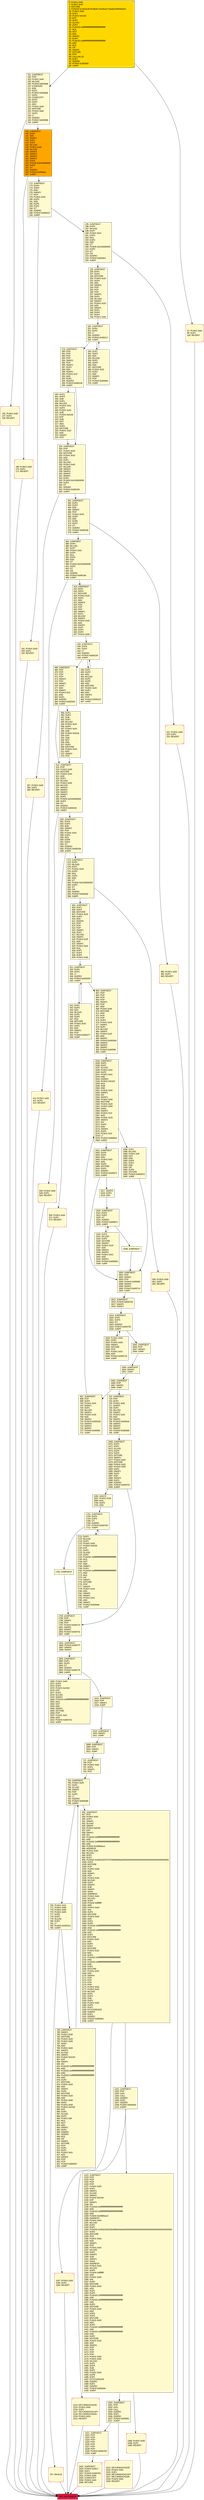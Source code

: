 digraph G {
bgcolor=transparent rankdir=UD;
node [shape=box style=filled color=black fillcolor=white fontname=arial fontcolor=black];
546 [label="546: PUSH1 0x00\l548: DUP1\l549: REVERT\l" fillcolor=lemonchiffon shape=Msquare color=crimson ];
550 [label="550: JUMPDEST\l551: DUP4\l552: DUP3\l553: ADD\l554: SWAP2\l555: POP\l556: PUSH1 0x20\l558: DUP3\l559: ADD\l560: DUP6\l561: DUP2\l562: GT\l563: ISZERO\l564: PUSH3 0x00023d\l568: JUMPI\l" fillcolor=lemonchiffon ];
168 [label="168: PUSH1 0x00\l170: DUP1\l171: REVERT\l" fillcolor=lemonchiffon shape=Msquare color=crimson ];
631 [label="631: JUMPDEST\l632: DUP4\l633: DUP2\l634: LT\l635: ISZERO\l636: PUSH3 0x000294\l640: JUMPI\l" fillcolor=lemonchiffon ];
1197 [label="1197: PUSH1 0x00\l1199: DUP1\l1200: REVERT\l" fillcolor=lemonchiffon shape=Msquare color=crimson ];
1849 [label="1849: JUMPDEST\l1850: SWAP1\l1851: JUMP\l" fillcolor=lemonchiffon ];
225 [label="225: JUMPDEST\l226: DUP1\l227: DUP4\l228: MSTORE\l229: PUSH1 0x20\l231: DUP4\l232: ADD\l233: SWAP3\l234: POP\l235: POP\l236: POP\l237: SWAP1\l238: DUP1\l239: MLOAD\l240: SWAP1\l241: PUSH1 0x20\l243: ADD\l244: SWAP1\l245: DUP1\l246: DUP4\l247: DUP4\l248: PUSH1 0x00\l" fillcolor=lemonchiffon ];
1630 [label="1630: DUP3\l1631: MLOAD\l1632: DUP3\l1633: SSTORE\l1634: SWAP2\l1635: PUSH1 0x20\l1637: ADD\l1638: SWAP2\l1639: SWAP1\l1640: PUSH1 0x01\l1642: ADD\l1643: SWAP1\l1644: PUSH3 0x000654\l1648: JUMP\l" fillcolor=lemonchiffon ];
1937 [label="1937: EXIT BLOCK\l" fillcolor=crimson ];
1922 [label="1922: JUMPDEST\l1923: PUSH2 0x3617\l1926: DUP1\l1927: PUSH3 0x000792\l1931: PUSH1 0x00\l1933: CODECOPY\l1934: PUSH1 0x00\l1936: RETURN\l" fillcolor=lemonchiffon shape=Msquare color=crimson ];
569 [label="569: PUSH1 0x00\l571: DUP1\l572: REVERT\l" fillcolor=lemonchiffon shape=Msquare color=crimson ];
191 [label="191: PUSH1 0x00\l193: DUP1\l194: REVERT\l" fillcolor=lemonchiffon shape=Msquare color=crimson ];
1869 [label="1869: PUSH1 0x00\l1871: DUP2\l1872: DUP2\l1873: PUSH2 0x0100\l1876: EXP\l1877: DUP2\l1878: SLOAD\l1879: SWAP1\l1880: PUSH20 0xffffffffffffffffffffffffffffffffffffffff\l1901: MUL\l1902: NOT\l1903: AND\l1904: SWAP1\l1905: SSTORE\l1906: POP\l1907: PUSH1 0x01\l1909: ADD\l1910: PUSH3 0x000743\l1914: JUMP\l" fillcolor=lemonchiffon ];
769 [label="769: PUSH1 0x01\l771: PUSH1 0x06\l773: PUSH1 0x00\l775: PUSH1 0x05\l777: DUP5\l778: DUP2\l779: SLOAD\l780: DUP2\l781: LT\l782: PUSH3 0x000314\l786: JUMPI\l" fillcolor=lemonchiffon ];
1852 [label="1852: JUMPDEST\l1853: PUSH3 0x00077f\l1857: SWAP2\l1858: SWAP1\l" fillcolor=lemonchiffon ];
1669 [label="1669: JUMPDEST\l1670: DUP3\l1671: DUP1\l1672: SLOAD\l1673: DUP3\l1674: DUP3\l1675: SSTORE\l1676: SWAP1\l1677: PUSH1 0x00\l1679: MSTORE\l1680: PUSH1 0x20\l1682: PUSH1 0x00\l1684: SHA3\l1685: SWAP1\l1686: DUP2\l1687: ADD\l1688: SWAP3\l1689: DUP3\l1690: ISZERO\l1691: PUSH3 0x000701\l1695: JUMPI\l" fillcolor=lemonchiffon ];
135 [label="135: PUSH1 0x00\l137: DUP1\l138: REVERT\l" fillcolor=lemonchiffon shape=Msquare color=crimson ];
1213 [label="1213: RETURNDATASIZE\l1214: PUSH1 0x00\l1216: DUP1\l1217: RETURNDATACOPY\l1218: RETURNDATASIZE\l1219: PUSH1 0x00\l1221: REVERT\l" fillcolor=lemonchiffon shape=Msquare color=crimson ];
300 [label="300: DUP1\l301: DUP3\l302: SUB\l303: DUP1\l304: MLOAD\l305: PUSH1 0x01\l307: DUP4\l308: PUSH1 0x20\l310: SUB\l311: PUSH2 0x0100\l314: EXP\l315: SUB\l316: NOT\l317: AND\l318: DUP2\l319: MSTORE\l320: PUSH1 0x20\l322: ADD\l323: SWAP2\l324: POP\l" fillcolor=lemonchiffon ];
325 [label="325: JUMPDEST\l326: POP\l327: PUSH1 0x40\l329: MSTORE\l330: PUSH1 0x20\l332: ADD\l333: DUP1\l334: MLOAD\l335: PUSH1 0x40\l337: MLOAD\l338: SWAP4\l339: SWAP3\l340: SWAP2\l341: SWAP1\l342: DUP5\l343: PUSH5 0x0100000000\l349: DUP3\l350: GT\l351: ISZERO\l352: PUSH3 0x000169\l356: JUMPI\l" fillcolor=lemonchiffon ];
1521 [label="1521: JUMPDEST\l1522: POP\l1523: POP\l1524: POP\l1525: POP\l1526: POP\l1527: POP\l1528: POP\l1529: PUSH3 0x000782\l1533: JUMP\l" fillcolor=lemonchiffon ];
195 [label="195: JUMPDEST\l196: DUP3\l197: MLOAD\l198: DUP7\l199: PUSH1 0x01\l201: DUP3\l202: MUL\l203: DUP4\l204: ADD\l205: GT\l206: PUSH5 0x0100000000\l212: DUP3\l213: GT\l214: OR\l215: ISZERO\l216: PUSH3 0x0000e1\l220: JUMPI\l" fillcolor=lemonchiffon ];
101 [label="101: JUMPDEST\l102: POP\l103: PUSH1 0x40\l105: MLOAD\l106: PUSH3 0x003da9\l110: CODESIZE\l111: SUB\l112: DUP1\l113: PUSH3 0x003da9\l117: DUP4\l118: CODECOPY\l119: DUP2\l120: DUP2\l121: ADD\l122: PUSH1 0x40\l124: MSTORE\l125: PUSH1 0x60\l127: DUP2\l128: LT\l129: ISZERO\l130: PUSH3 0x00008b\l134: JUMPI\l" fillcolor=lemonchiffon ];
1915 [label="1915: JUMPDEST\l1916: POP\l1917: SWAP1\l1918: JUMP\l" fillcolor=lemonchiffon ];
787 [label="787: INVALID\l" fillcolor=lemonchiffon shape=Msquare color=crimson ];
1702 [label="1702: JUMPDEST\l1703: DUP3\l1704: DUP2\l1705: GT\l1706: ISZERO\l1707: PUSH3 0x000700\l1711: JUMPI\l" fillcolor=lemonchiffon ];
697 [label="697: JUMPDEST\l698: POP\l699: DUP2\l700: PUSH1 0x04\l702: SWAP1\l703: DUP1\l704: MLOAD\l705: SWAP1\l706: PUSH1 0x20\l708: ADD\l709: SWAP1\l710: PUSH3 0x0002d2\l714: SWAP3\l715: SWAP2\l716: SWAP1\l717: PUSH3 0x0005fe\l721: JUMP\l" fillcolor=lemonchiffon ];
0 [label="0: PUSH1 0x80\l2: PUSH1 0x40\l4: MSTORE\l5: PUSH20 0x1820a4b7618bde71dce8cdc73aab6c95905fad24\l26: PUSH1 0x00\l28: DUP1\l29: PUSH2 0x0100\l32: EXP\l33: DUP2\l34: SLOAD\l35: DUP2\l36: PUSH20 0xffffffffffffffffffffffffffffffffffffffff\l57: MUL\l58: NOT\l59: AND\l60: SWAP1\l61: DUP4\l62: PUSH20 0xffffffffffffffffffffffffffffffffffffffff\l83: AND\l84: MUL\l85: OR\l86: SWAP1\l87: SSTORE\l88: POP\l89: CALLVALUE\l90: DUP1\l91: ISZERO\l92: PUSH3 0x000065\l96: JUMPI\l" fillcolor=lemonchiffon shape=Msquare fillcolor=gold ];
1812 [label="1812: JUMPDEST\l1813: PUSH3 0x000739\l1817: SWAP2\l1818: SWAP1\l" fillcolor=lemonchiffon ];
279 [label="279: JUMPDEST\l280: POP\l281: POP\l282: POP\l283: POP\l284: SWAP1\l285: POP\l286: SWAP1\l287: DUP2\l288: ADD\l289: SWAP1\l290: PUSH1 0x1f\l292: AND\l293: DUP1\l294: ISZERO\l295: PUSH3 0x000145\l299: JUMPI\l" fillcolor=lemonchiffon ];
1534 [label="1534: JUMPDEST\l1535: DUP3\l1536: DUP1\l1537: SLOAD\l1538: PUSH1 0x01\l1540: DUP2\l1541: PUSH1 0x01\l1543: AND\l1544: ISZERO\l1545: PUSH2 0x0100\l1548: MUL\l1549: SUB\l1550: AND\l1551: PUSH1 0x02\l1553: SWAP1\l1554: DIV\l1555: SWAP1\l1556: PUSH1 0x00\l1558: MSTORE\l1559: PUSH1 0x20\l1561: PUSH1 0x00\l1563: SHA3\l1564: SWAP1\l1565: PUSH1 0x1f\l1567: ADD\l1568: PUSH1 0x20\l1570: SWAP1\l1571: DIV\l1572: DUP2\l1573: ADD\l1574: SWAP3\l1575: DUP3\l1576: PUSH1 0x1f\l1578: LT\l1579: PUSH3 0x000641\l1583: JUMPI\l" fillcolor=lemonchiffon ];
410 [label="410: PUSH1 0x00\l412: DUP1\l413: REVERT\l" fillcolor=lemonchiffon shape=Msquare color=crimson ];
1650 [label="1650: JUMPDEST\l1651: POP\l1652: SWAP1\l1653: POP\l1654: PUSH3 0x000681\l1658: SWAP2\l1659: SWAP1\l1660: PUSH3 0x000714\l1664: JUMP\l" fillcolor=lemonchiffon ];
468 [label="468: JUMPDEST\l469: POP\l470: POP\l471: POP\l472: POP\l473: SWAP1\l474: POP\l475: SWAP1\l476: DUP2\l477: ADD\l478: SWAP1\l479: PUSH1 0x1f\l481: AND\l482: DUP1\l483: ISZERO\l484: PUSH3 0x000202\l488: JUMPI\l" fillcolor=lemonchiffon ];
1649 [label="1649: JUMPDEST\l" fillcolor=lemonchiffon ];
1696 [label="1696: SWAP2\l1697: PUSH1 0x20\l1699: MUL\l1700: DUP3\l1701: ADD\l" fillcolor=lemonchiffon ];
97 [label="97: PUSH1 0x00\l99: DUP1\l100: REVERT\l" fillcolor=lemonchiffon shape=Msquare color=crimson ];
250 [label="250: JUMPDEST\l251: DUP4\l252: DUP2\l253: LT\l254: ISZERO\l255: PUSH3 0x000117\l259: JUMPI\l" fillcolor=lemonchiffon ];
573 [label="573: JUMPDEST\l574: DUP3\l575: MLOAD\l576: DUP7\l577: PUSH1 0x20\l579: DUP3\l580: MUL\l581: DUP4\l582: ADD\l583: GT\l584: PUSH5 0x0100000000\l590: DUP3\l591: GT\l592: OR\l593: ISZERO\l594: PUSH3 0x00025b\l598: JUMPI\l" fillcolor=lemonchiffon ];
1808 [label="1808: JUMPDEST\l1809: POP\l1810: SWAP1\l1811: JUMP\l" fillcolor=lemonchiffon ];
1620 [label="1620: JUMPDEST\l1621: DUP3\l1622: DUP2\l1623: GT\l1624: ISZERO\l1625: PUSH3 0x000671\l1629: JUMPI\l" fillcolor=lemonchiffon ];
357 [label="357: PUSH1 0x00\l359: DUP1\l360: REVERT\l" fillcolor=lemonchiffon shape=Msquare color=crimson ];
384 [label="384: JUMPDEST\l385: DUP3\l386: MLOAD\l387: DUP7\l388: PUSH1 0x01\l390: DUP3\l391: MUL\l392: DUP4\l393: ADD\l394: GT\l395: PUSH5 0x0100000000\l401: DUP3\l402: GT\l403: OR\l404: ISZERO\l405: PUSH3 0x00019e\l409: JUMPI\l" fillcolor=lemonchiffon ];
603 [label="603: JUMPDEST\l604: DUP1\l605: DUP4\l606: MSTORE\l607: PUSH1 0x20\l609: DUP4\l610: ADD\l611: SWAP3\l612: POP\l613: POP\l614: POP\l615: SWAP1\l616: DUP1\l617: MLOAD\l618: SWAP1\l619: PUSH1 0x20\l621: ADD\l622: SWAP1\l623: PUSH1 0x20\l625: MUL\l626: DUP1\l627: DUP4\l628: DUP4\l629: PUSH1 0x00\l" fillcolor=lemonchiffon ];
260 [label="260: DUP1\l261: DUP3\l262: ADD\l263: MLOAD\l264: DUP2\l265: DUP5\l266: ADD\l267: MSTORE\l268: PUSH1 0x20\l270: DUP2\l271: ADD\l272: SWAP1\l273: POP\l274: PUSH3 0x0000fa\l278: JUMP\l" fillcolor=lemonchiffon ];
1919 [label="1919: JUMPDEST\l1920: SWAP1\l1921: JUMP\l" fillcolor=lemonchiffon ];
1793 [label="1793: JUMPDEST\l1794: POP\l1795: SWAP1\l1796: POP\l1797: PUSH3 0x000710\l1801: SWAP2\l1802: SWAP1\l1803: PUSH3 0x00073c\l1807: JUMP\l" fillcolor=lemonchiffon ];
1792 [label="1792: JUMPDEST\l" fillcolor=lemonchiffon ];
439 [label="439: JUMPDEST\l440: DUP4\l441: DUP2\l442: LT\l443: ISZERO\l444: PUSH3 0x0001d4\l448: JUMPI\l" fillcolor=lemonchiffon ];
1601 [label="1601: JUMPDEST\l1602: DUP3\l1603: DUP1\l1604: ADD\l1605: PUSH1 0x01\l1607: ADD\l1608: DUP6\l1609: SSTORE\l1610: DUP3\l1611: ISZERO\l1612: PUSH3 0x000672\l1616: JUMPI\l" fillcolor=lemonchiffon ];
1665 [label="1665: JUMPDEST\l1666: POP\l1667: SWAP1\l1668: JUMP\l" fillcolor=lemonchiffon ];
641 [label="641: DUP1\l642: DUP3\l643: ADD\l644: MLOAD\l645: DUP2\l646: DUP5\l647: ADD\l648: MSTORE\l649: PUSH1 0x20\l651: DUP2\l652: ADD\l653: SWAP1\l654: POP\l655: PUSH3 0x000277\l659: JUMP\l" fillcolor=lemonchiffon ];
1617 [label="1617: SWAP2\l1618: DUP3\l1619: ADD\l" fillcolor=lemonchiffon ];
514 [label="514: JUMPDEST\l515: POP\l516: PUSH1 0x40\l518: MSTORE\l519: PUSH1 0x20\l521: ADD\l522: DUP1\l523: MLOAD\l524: PUSH1 0x40\l526: MLOAD\l527: SWAP4\l528: SWAP3\l529: SWAP2\l530: SWAP1\l531: DUP5\l532: PUSH5 0x0100000000\l538: DUP3\l539: GT\l540: ISZERO\l541: PUSH3 0x000226\l545: JUMPI\l" fillcolor=lemonchiffon ];
1500 [label="1500: JUMPDEST\l1501: POP\l1502: GAS\l1503: CALL\l1504: ISZERO\l1505: DUP1\l1506: ISZERO\l1507: PUSH3 0x0005f1\l1511: JUMPI\l" fillcolor=lemonchiffon ];
1859 [label="1859: JUMPDEST\l1860: DUP1\l1861: DUP3\l1862: GT\l1863: ISZERO\l1864: PUSH3 0x00077b\l1868: JUMPI\l" fillcolor=lemonchiffon ];
1222 [label="1222: JUMPDEST\l1223: POP\l1224: POP\l1225: POP\l1226: POP\l1227: PUSH1 0x00\l1229: DUP1\l1230: SWAP1\l1231: SLOAD\l1232: SWAP1\l1233: PUSH2 0x0100\l1236: EXP\l1237: SWAP1\l1238: DIV\l1239: PUSH20 0xffffffffffffffffffffffffffffffffffffffff\l1260: AND\l1261: PUSH20 0xffffffffffffffffffffffffffffffffffffffff\l1282: AND\l1283: PUSH4 0x29965a1d\l1288: ADDRESS\l1289: PUSH1 0x40\l1291: MLOAD\l1292: DUP1\l1293: DUP1\l1294: PUSH32 0x4552433230546f6b656e00000000000000000000000000000000000000000000\l1327: DUP2\l1328: MSTORE\l1329: POP\l1330: PUSH1 0x0a\l1332: ADD\l1333: SWAP1\l1334: POP\l1335: PUSH1 0x40\l1337: MLOAD\l1338: DUP1\l1339: SWAP2\l1340: SUB\l1341: SWAP1\l1342: SHA3\l1343: ADDRESS\l1344: PUSH1 0x40\l1346: MLOAD\l1347: DUP5\l1348: PUSH4 0xffffffff\l1353: AND\l1354: PUSH1 0xe0\l1356: SHL\l1357: DUP2\l1358: MSTORE\l1359: PUSH1 0x04\l1361: ADD\l1362: DUP1\l1363: DUP5\l1364: PUSH20 0xffffffffffffffffffffffffffffffffffffffff\l1385: AND\l1386: PUSH20 0xffffffffffffffffffffffffffffffffffffffff\l1407: AND\l1408: DUP2\l1409: MSTORE\l1410: PUSH1 0x20\l1412: ADD\l1413: DUP4\l1414: DUP2\l1415: MSTORE\l1416: PUSH1 0x20\l1418: ADD\l1419: DUP3\l1420: PUSH20 0xffffffffffffffffffffffffffffffffffffffff\l1441: AND\l1442: PUSH20 0xffffffffffffffffffffffffffffffffffffffff\l1463: AND\l1464: DUP2\l1465: MSTORE\l1466: PUSH1 0x20\l1468: ADD\l1469: SWAP4\l1470: POP\l1471: POP\l1472: POP\l1473: POP\l1474: PUSH1 0x00\l1476: PUSH1 0x40\l1478: MLOAD\l1479: DUP1\l1480: DUP4\l1481: SUB\l1482: DUP2\l1483: PUSH1 0x00\l1485: DUP8\l1486: DUP1\l1487: EXTCODESIZE\l1488: ISZERO\l1489: DUP1\l1490: ISZERO\l1491: PUSH3 0x0005dc\l1495: JUMPI\l" fillcolor=lemonchiffon ];
1712 [label="1712: DUP3\l1713: MLOAD\l1714: DUP3\l1715: PUSH1 0x00\l1717: PUSH2 0x0100\l1720: EXP\l1721: DUP2\l1722: SLOAD\l1723: DUP2\l1724: PUSH20 0xffffffffffffffffffffffffffffffffffffffff\l1745: MUL\l1746: NOT\l1747: AND\l1748: SWAP1\l1749: DUP4\l1750: PUSH20 0xffffffffffffffffffffffffffffffffffffffff\l1771: AND\l1772: MUL\l1773: OR\l1774: SWAP1\l1775: SSTORE\l1776: POP\l1777: SWAP2\l1778: PUSH1 0x20\l1780: ADD\l1781: SWAP2\l1782: SWAP1\l1783: PUSH1 0x01\l1785: ADD\l1786: SWAP1\l1787: PUSH3 0x0006a6\l1791: JUMP\l" fillcolor=lemonchiffon ];
139 [label="139: JUMPDEST\l140: DUP2\l141: ADD\l142: SWAP1\l143: DUP1\l144: DUP1\l145: MLOAD\l146: PUSH1 0x40\l148: MLOAD\l149: SWAP4\l150: SWAP3\l151: SWAP2\l152: SWAP1\l153: DUP5\l154: PUSH5 0x0100000000\l160: DUP3\l161: GT\l162: ISZERO\l163: PUSH3 0x0000ac\l167: JUMPI\l" fillcolor=orange ];
380 [label="380: PUSH1 0x00\l382: DUP1\l383: REVERT\l" fillcolor=lemonchiffon shape=Msquare color=crimson ];
489 [label="489: DUP1\l490: DUP3\l491: SUB\l492: DUP1\l493: MLOAD\l494: PUSH1 0x01\l496: DUP4\l497: PUSH1 0x20\l499: SUB\l500: PUSH2 0x0100\l503: EXP\l504: SUB\l505: NOT\l506: AND\l507: DUP2\l508: MSTORE\l509: PUSH1 0x20\l511: ADD\l512: SWAP2\l513: POP\l" fillcolor=lemonchiffon ];
449 [label="449: DUP1\l450: DUP3\l451: ADD\l452: MLOAD\l453: DUP2\l454: DUP5\l455: ADD\l456: MSTORE\l457: PUSH1 0x20\l459: DUP2\l460: ADD\l461: SWAP1\l462: POP\l463: PUSH3 0x0001b7\l467: JUMP\l" fillcolor=lemonchiffon ];
1845 [label="1845: JUMPDEST\l1846: POP\l1847: SWAP1\l1848: JUMP\l" fillcolor=lemonchiffon ];
747 [label="747: JUMPDEST\l748: POP\l749: PUSH1 0x00\l751: DUP1\l752: SWAP1\l753: POP\l" fillcolor=lemonchiffon ];
754 [label="754: JUMPDEST\l755: PUSH1 0x05\l757: DUP1\l758: SLOAD\l759: SWAP1\l760: POP\l761: DUP2\l762: LT\l763: ISZERO\l764: PUSH3 0x00039e\l768: JUMPI\l" fillcolor=lemonchiffon ];
1584 [label="1584: DUP1\l1585: MLOAD\l1586: PUSH1 0xff\l1588: NOT\l1589: AND\l1590: DUP4\l1591: DUP1\l1592: ADD\l1593: OR\l1594: DUP6\l1595: SSTORE\l1596: PUSH3 0x000672\l1600: JUMP\l" fillcolor=lemonchiffon ];
660 [label="660: JUMPDEST\l661: POP\l662: POP\l663: POP\l664: POP\l665: SWAP1\l666: POP\l667: ADD\l668: PUSH1 0x40\l670: MSTORE\l671: POP\l672: POP\l673: POP\l674: DUP3\l675: PUSH1 0x03\l677: SWAP1\l678: DUP1\l679: MLOAD\l680: SWAP1\l681: PUSH1 0x20\l683: ADD\l684: SWAP1\l685: PUSH3 0x0002b9\l689: SWAP3\l690: SWAP2\l691: SWAP1\l692: PUSH3 0x0005fe\l696: JUMP\l" fillcolor=lemonchiffon ];
172 [label="172: JUMPDEST\l173: DUP4\l174: DUP3\l175: ADD\l176: SWAP2\l177: POP\l178: PUSH1 0x20\l180: DUP3\l181: ADD\l182: DUP6\l183: DUP2\l184: GT\l185: ISZERO\l186: PUSH3 0x0000c3\l190: JUMPI\l" fillcolor=lemonchiffon ];
414 [label="414: JUMPDEST\l415: DUP1\l416: DUP4\l417: MSTORE\l418: PUSH1 0x20\l420: DUP4\l421: ADD\l422: SWAP3\l423: POP\l424: POP\l425: POP\l426: SWAP1\l427: DUP1\l428: MLOAD\l429: SWAP1\l430: PUSH1 0x20\l432: ADD\l433: SWAP1\l434: DUP1\l435: DUP4\l436: DUP4\l437: PUSH1 0x00\l" fillcolor=lemonchiffon ];
1512 [label="1512: RETURNDATASIZE\l1513: PUSH1 0x00\l1515: DUP1\l1516: RETURNDATACOPY\l1517: RETURNDATASIZE\l1518: PUSH1 0x00\l1520: REVERT\l" fillcolor=lemonchiffon shape=Msquare color=crimson ];
722 [label="722: JUMPDEST\l723: POP\l724: DUP1\l725: PUSH1 0x05\l727: SWAP1\l728: DUP1\l729: MLOAD\l730: SWAP1\l731: PUSH1 0x20\l733: ADD\l734: SWAP1\l735: PUSH3 0x0002eb\l739: SWAP3\l740: SWAP2\l741: SWAP1\l742: PUSH3 0x000685\l746: JUMP\l" fillcolor=lemonchiffon ];
1829 [label="1829: PUSH1 0x00\l1831: DUP2\l1832: PUSH1 0x00\l1834: SWAP1\l1835: SSTORE\l1836: POP\l1837: PUSH1 0x01\l1839: ADD\l1840: PUSH3 0x00071b\l1844: JUMP\l" fillcolor=lemonchiffon ];
926 [label="926: JUMPDEST\l927: POP\l928: PUSH1 0x00\l930: DUP1\l931: SWAP1\l932: SLOAD\l933: SWAP1\l934: PUSH2 0x0100\l937: EXP\l938: SWAP1\l939: DIV\l940: PUSH20 0xffffffffffffffffffffffffffffffffffffffff\l961: AND\l962: PUSH20 0xffffffffffffffffffffffffffffffffffffffff\l983: AND\l984: PUSH4 0x29965a1d\l989: ADDRESS\l990: PUSH1 0x40\l992: MLOAD\l993: DUP1\l994: DUP1\l995: PUSH32 0x455243373737546f6b656e000000000000000000000000000000000000000000\l1028: DUP2\l1029: MSTORE\l1030: POP\l1031: PUSH1 0x0b\l1033: ADD\l1034: SWAP1\l1035: POP\l1036: PUSH1 0x40\l1038: MLOAD\l1039: DUP1\l1040: SWAP2\l1041: SUB\l1042: SWAP1\l1043: SHA3\l1044: ADDRESS\l1045: PUSH1 0x40\l1047: MLOAD\l1048: DUP5\l1049: PUSH4 0xffffffff\l1054: AND\l1055: PUSH1 0xe0\l1057: SHL\l1058: DUP2\l1059: MSTORE\l1060: PUSH1 0x04\l1062: ADD\l1063: DUP1\l1064: DUP5\l1065: PUSH20 0xffffffffffffffffffffffffffffffffffffffff\l1086: AND\l1087: PUSH20 0xffffffffffffffffffffffffffffffffffffffff\l1108: AND\l1109: DUP2\l1110: MSTORE\l1111: PUSH1 0x20\l1113: ADD\l1114: DUP4\l1115: DUP2\l1116: MSTORE\l1117: PUSH1 0x20\l1119: ADD\l1120: DUP3\l1121: PUSH20 0xffffffffffffffffffffffffffffffffffffffff\l1142: AND\l1143: PUSH20 0xffffffffffffffffffffffffffffffffffffffff\l1164: AND\l1165: DUP2\l1166: MSTORE\l1167: PUSH1 0x20\l1169: ADD\l1170: SWAP4\l1171: POP\l1172: POP\l1173: POP\l1174: POP\l1175: PUSH1 0x00\l1177: PUSH1 0x40\l1179: MLOAD\l1180: DUP1\l1181: DUP4\l1182: SUB\l1183: DUP2\l1184: PUSH1 0x00\l1186: DUP8\l1187: DUP1\l1188: EXTCODESIZE\l1189: ISZERO\l1190: DUP1\l1191: ISZERO\l1192: PUSH3 0x0004b1\l1196: JUMPI\l" fillcolor=lemonchiffon ];
599 [label="599: PUSH1 0x00\l601: DUP1\l602: REVERT\l" fillcolor=lemonchiffon shape=Msquare color=crimson ];
788 [label="788: JUMPDEST\l789: SWAP1\l790: PUSH1 0x00\l792: MSTORE\l793: PUSH1 0x20\l795: PUSH1 0x00\l797: SHA3\l798: ADD\l799: PUSH1 0x00\l801: SWAP1\l802: SLOAD\l803: SWAP1\l804: PUSH2 0x0100\l807: EXP\l808: SWAP1\l809: DIV\l810: PUSH20 0xffffffffffffffffffffffffffffffffffffffff\l831: AND\l832: PUSH20 0xffffffffffffffffffffffffffffffffffffffff\l853: AND\l854: PUSH20 0xffffffffffffffffffffffffffffffffffffffff\l875: AND\l876: DUP2\l877: MSTORE\l878: PUSH1 0x20\l880: ADD\l881: SWAP1\l882: DUP2\l883: MSTORE\l884: PUSH1 0x20\l886: ADD\l887: PUSH1 0x00\l889: SHA3\l890: PUSH1 0x00\l892: PUSH2 0x0100\l895: EXP\l896: DUP2\l897: SLOAD\l898: DUP2\l899: PUSH1 0xff\l901: MUL\l902: NOT\l903: AND\l904: SWAP1\l905: DUP4\l906: ISZERO\l907: ISZERO\l908: MUL\l909: OR\l910: SWAP1\l911: SSTORE\l912: POP\l913: DUP1\l914: DUP1\l915: PUSH1 0x01\l917: ADD\l918: SWAP2\l919: POP\l920: POP\l921: PUSH3 0x0002f2\l925: JUMP\l" fillcolor=lemonchiffon ];
1819 [label="1819: JUMPDEST\l1820: DUP1\l1821: DUP3\l1822: GT\l1823: ISZERO\l1824: PUSH3 0x000735\l1828: JUMPI\l" fillcolor=lemonchiffon ];
361 [label="361: JUMPDEST\l362: DUP4\l363: DUP3\l364: ADD\l365: SWAP2\l366: POP\l367: PUSH1 0x20\l369: DUP3\l370: ADD\l371: DUP6\l372: DUP2\l373: GT\l374: ISZERO\l375: PUSH3 0x000180\l379: JUMPI\l" fillcolor=lemonchiffon ];
1496 [label="1496: PUSH1 0x00\l1498: DUP1\l1499: REVERT\l" fillcolor=lemonchiffon shape=Msquare color=crimson ];
221 [label="221: PUSH1 0x00\l223: DUP1\l224: REVERT\l" fillcolor=lemonchiffon shape=Msquare color=crimson ];
1201 [label="1201: JUMPDEST\l1202: POP\l1203: GAS\l1204: CALL\l1205: ISZERO\l1206: DUP1\l1207: ISZERO\l1208: PUSH3 0x0004c6\l1212: JUMPI\l" fillcolor=lemonchiffon ];
300 -> 325;
573 -> 603;
1222 -> 1500;
1649 -> 1650;
569 -> 1937;
250 -> 260;
260 -> 250;
1919 -> 1808;
101 -> 135;
1650 -> 1812;
279 -> 300;
279 -> 325;
546 -> 1937;
550 -> 569;
0 -> 101;
361 -> 380;
1808 -> 747;
1500 -> 1512;
1521 -> 1922;
769 -> 787;
384 -> 414;
1213 -> 1937;
414 -> 439;
361 -> 384;
787 -> 1937;
1859 -> 1869;
1869 -> 1859;
380 -> 1937;
97 -> 1937;
660 -> 1534;
722 -> 1669;
139 -> 168;
195 -> 221;
357 -> 1937;
631 -> 641;
641 -> 631;
1665 -> 697;
1915 -> 1919;
1512 -> 1937;
1702 -> 1792;
468 -> 514;
599 -> 1937;
631 -> 660;
769 -> 788;
1845 -> 1849;
1702 -> 1712;
1712 -> 1702;
250 -> 279;
101 -> 139;
1792 -> 1793;
1922 -> 1937;
697 -> 1534;
926 -> 1201;
1819 -> 1829;
1829 -> 1819;
747 -> 754;
191 -> 1937;
1617 -> 1620;
1696 -> 1702;
168 -> 1937;
1669 -> 1696;
754 -> 926;
1197 -> 1937;
1601 -> 1617;
1819 -> 1845;
788 -> 754;
1201 -> 1222;
195 -> 225;
1222 -> 1496;
1665 -> 722;
410 -> 1937;
439 -> 449;
449 -> 439;
139 -> 172;
573 -> 599;
135 -> 1937;
489 -> 514;
172 -> 195;
550 -> 573;
603 -> 631;
1812 -> 1819;
225 -> 250;
1620 -> 1630;
1630 -> 1620;
1534 -> 1584;
1584 -> 1650;
1201 -> 1213;
514 -> 546;
514 -> 550;
1849 -> 1665;
325 -> 361;
468 -> 489;
325 -> 357;
1496 -> 1937;
1793 -> 1852;
221 -> 1937;
1669 -> 1793;
1859 -> 1915;
439 -> 468;
172 -> 191;
0 -> 97;
1601 -> 1650;
1534 -> 1601;
754 -> 769;
926 -> 1197;
1852 -> 1859;
1500 -> 1521;
384 -> 410;
1620 -> 1649;
}